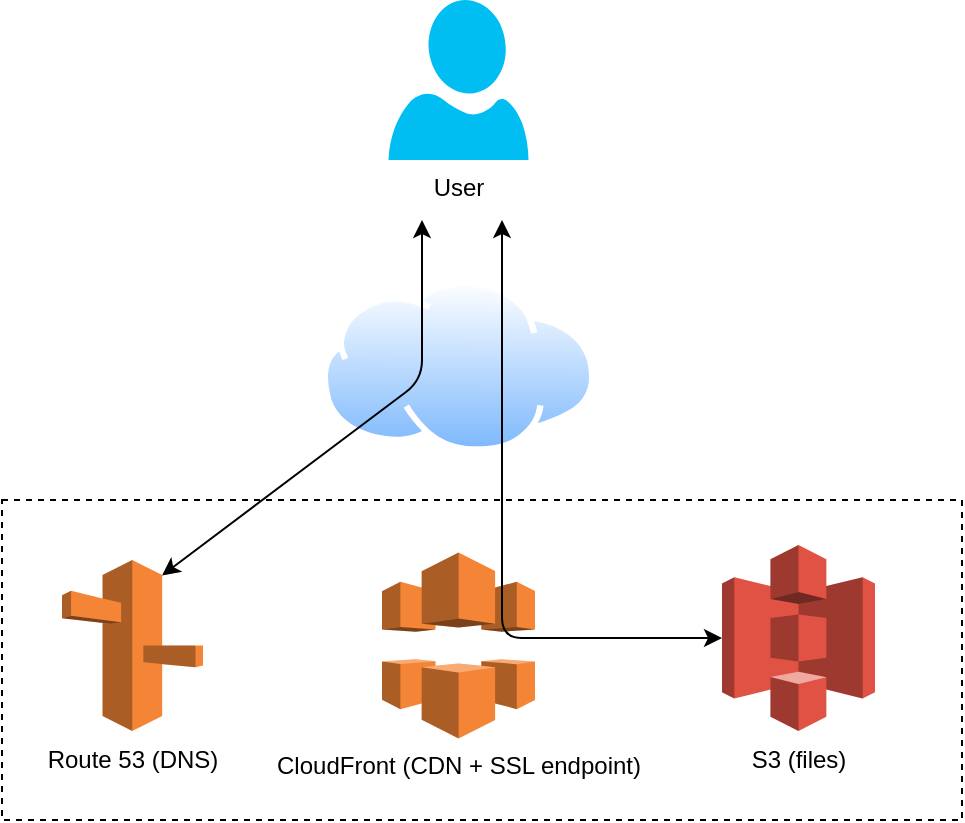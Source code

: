 <mxfile version="14.4.2" type="device"><diagram id="bVcfBUYl_mcZylMCn1KY" name="Page-1"><mxGraphModel dx="786" dy="1132" grid="1" gridSize="10" guides="1" tooltips="1" connect="1" arrows="1" fold="1" page="1" pageScale="1" pageWidth="827" pageHeight="1169" math="0" shadow="0"><root><mxCell id="0"/><mxCell id="1" parent="0"/><mxCell id="gvnjBgX5G05SyTsdUT5T-6" value="" style="rounded=0;whiteSpace=wrap;html=1;fillColor=none;dashed=1;" vertex="1" parent="1"><mxGeometry x="40" y="360" width="480" height="160" as="geometry"/></mxCell><mxCell id="gvnjBgX5G05SyTsdUT5T-1" value="CloudFront (CDN + SSL endpoint)" style="outlineConnect=0;dashed=0;verticalLabelPosition=bottom;verticalAlign=top;align=center;html=1;shape=mxgraph.aws3.cloudfront;fillColor=#F58536;gradientColor=none;" vertex="1" parent="1"><mxGeometry x="230" y="386.25" width="76.5" height="93" as="geometry"/></mxCell><mxCell id="gvnjBgX5G05SyTsdUT5T-2" value="S3 (files)" style="outlineConnect=0;dashed=0;verticalLabelPosition=bottom;verticalAlign=top;align=center;html=1;shape=mxgraph.aws3.s3;fillColor=#E05243;gradientColor=none;" vertex="1" parent="1"><mxGeometry x="400" y="382.5" width="76.5" height="93" as="geometry"/></mxCell><mxCell id="gvnjBgX5G05SyTsdUT5T-3" value="" style="aspect=fixed;perimeter=ellipsePerimeter;html=1;align=center;shadow=0;dashed=0;spacingTop=3;image;image=img/lib/active_directory/internet_cloud.svg;" vertex="1" parent="1"><mxGeometry x="199.76" y="250" width="136.98" height="86.3" as="geometry"/></mxCell><mxCell id="gvnjBgX5G05SyTsdUT5T-4" value="Route 53 (DNS)" style="outlineConnect=0;dashed=0;verticalLabelPosition=bottom;verticalAlign=top;align=center;html=1;shape=mxgraph.aws3.route_53;fillColor=#F58536;gradientColor=none;" vertex="1" parent="1"><mxGeometry x="70" y="390" width="70.5" height="85.5" as="geometry"/></mxCell><mxCell id="gvnjBgX5G05SyTsdUT5T-5" value="User" style="verticalLabelPosition=bottom;html=1;verticalAlign=top;align=center;strokeColor=none;fillColor=#00BEF2;shape=mxgraph.azure.user;" vertex="1" parent="1"><mxGeometry x="233.25" y="110" width="70" height="80" as="geometry"/></mxCell><mxCell id="gvnjBgX5G05SyTsdUT5T-7" value="" style="endArrow=classic;startArrow=classic;html=1;exitX=0.71;exitY=0.09;exitDx=0;exitDy=0;exitPerimeter=0;" edge="1" parent="1" source="gvnjBgX5G05SyTsdUT5T-4"><mxGeometry width="50" height="50" relative="1" as="geometry"><mxPoint x="130" y="350" as="sourcePoint"/><mxPoint x="250" y="220" as="targetPoint"/><Array as="points"><mxPoint x="250" y="300"/></Array></mxGeometry></mxCell><mxCell id="gvnjBgX5G05SyTsdUT5T-8" value="" style="endArrow=classic;startArrow=classic;html=1;exitX=0;exitY=0.5;exitDx=0;exitDy=0;exitPerimeter=0;" edge="1" parent="1" source="gvnjBgX5G05SyTsdUT5T-2"><mxGeometry width="50" height="50" relative="1" as="geometry"><mxPoint x="290" y="600" as="sourcePoint"/><mxPoint x="290" y="220" as="targetPoint"/><Array as="points"><mxPoint x="290" y="429"/></Array></mxGeometry></mxCell></root></mxGraphModel></diagram></mxfile>